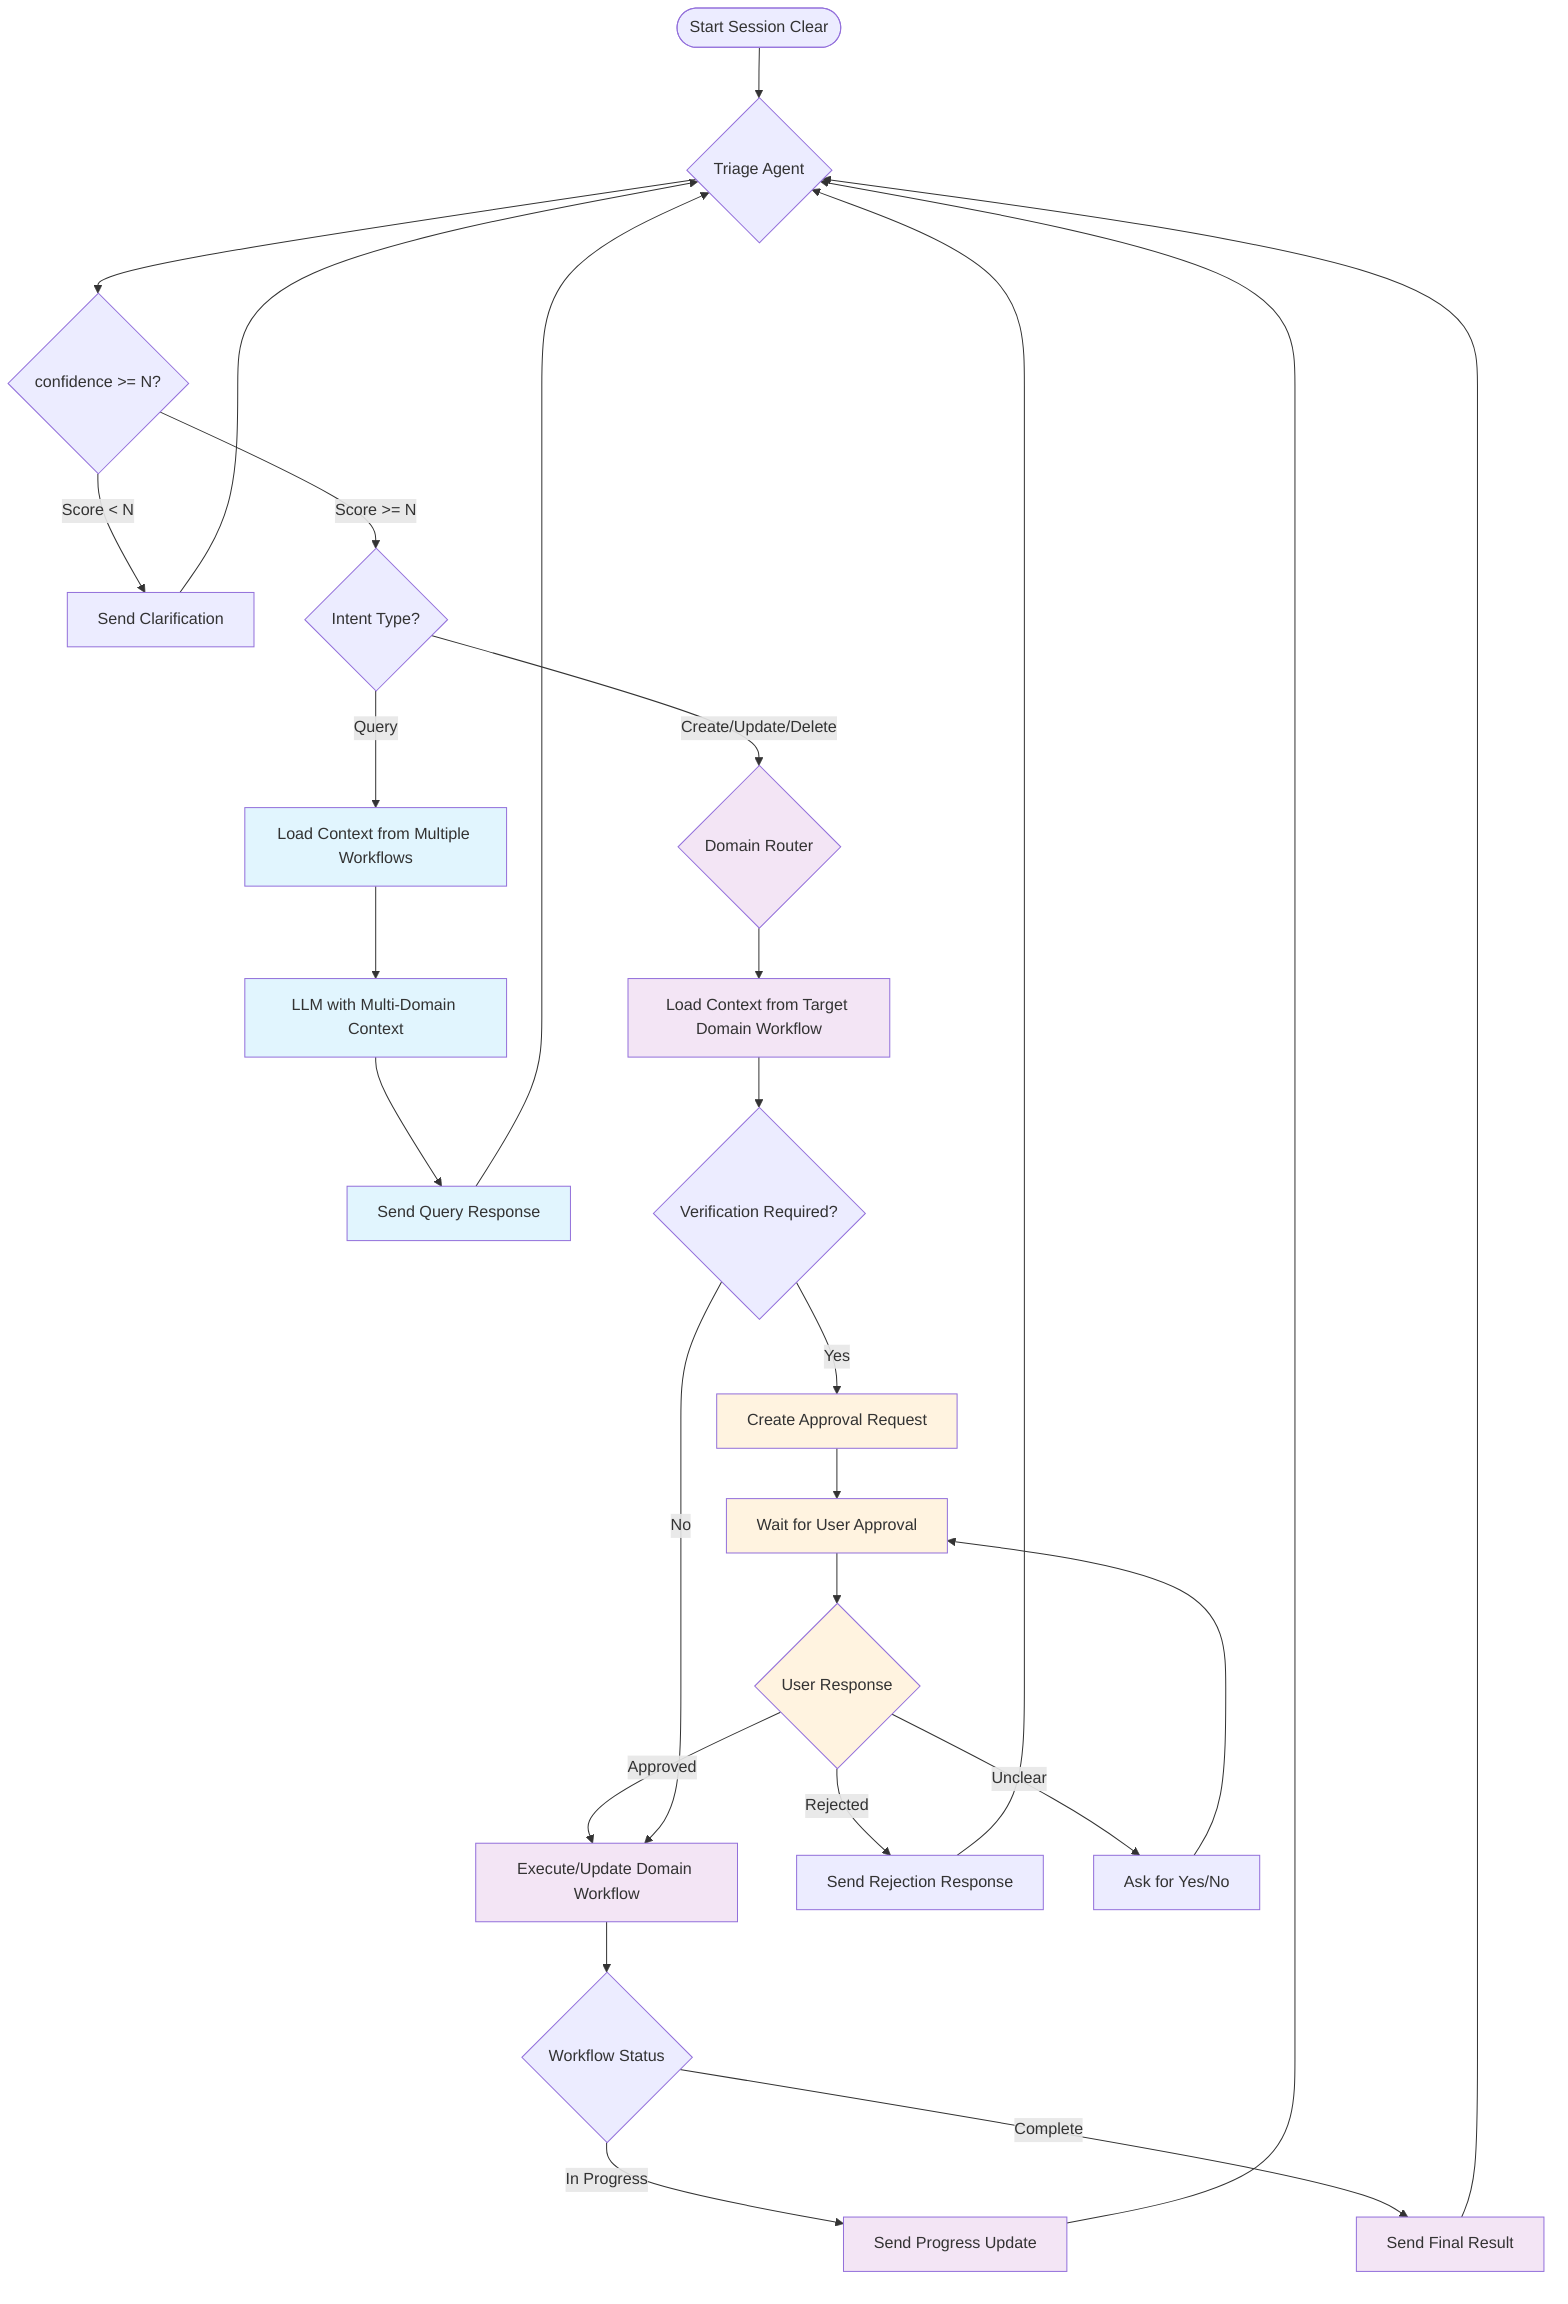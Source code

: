 flowchart TD  
      Start([Start Session Clear]) --> TriageAgent{Triage Agent}

      TriageAgent --> ConfidenceCheck{confidence >= N?}

      %% Low confidence path
      ConfidenceCheck -->|Score < N| SendClarification[Send Clarification]
      SendClarification --> TriageAgent

      %% High confidence path - split by intent type
      ConfidenceCheck -->|Score >= N| IntentTypeRouter{Intent Type?}

      %% Query path - multi-domain context
      IntentTypeRouter -->|Query| LoadMultiDomainContext[Load Context from Multiple Workflows]
      LoadMultiDomainContext --> QueryLLM[LLM with Multi-Domain Context]
      QueryLLM --> SendQueryResponse[Send Query Response]
      SendQueryResponse --> TriageAgent

      %% Action path - single domain routing
      IntentTypeRouter -->|Create/Update/Delete| DomainRouter{Domain Router}
      DomainRouter --> LoadDomainContext[Load Context from Target Domain Workflow]
      LoadDomainContext --> ActionVerification{Verification Required?}

      %% Verification flow
      ActionVerification -->|Yes| CreateApprovalRequest[Create Approval Request]
      CreateApprovalRequest --> WaitForApproval[Wait for User Approval]
      WaitForApproval --> ApprovalResponse{User Response}
      ApprovalResponse -->|Approved| ExecuteWorkflow[Execute/Update Domain Workflow]
      ApprovalResponse -->|Rejected| SendRejectionResponse[Send Rejection Response]
      ApprovalResponse -->|Unclear| AskClarification[Ask for Yes/No]

      %% Direct execution without approval
      ActionVerification -->|No| ExecuteWorkflow

      %% Workflow execution results
      ExecuteWorkflow --> WorkflowComplete{Workflow Status}
      WorkflowComplete -->|In Progress| SendProgressUpdate[Send Progress Update]
      WorkflowComplete -->|Complete| SendFinalResult[Send Final Result]

      %% All responses return to triage agent for next user input
      SendProgressUpdate --> TriageAgent
      SendFinalResult --> TriageAgent
      SendRejectionResponse --> TriageAgent
      AskClarification --> WaitForApproval

      %% Styling
      classDef queryPath fill:#e1f5fe
      classDef actionPath fill:#f3e5f5
      classDef approvalPath fill:#fff3e0

      class LoadMultiDomainContext,QueryLLM,SendQueryResponse queryPath
      class DomainRouter,LoadDomainContext,ExecuteWorkflow,SendProgressUpdate,SendFinalResult actionPath
      class CreateApprovalRequest,WaitForApproval,ApprovalResponse approvalPath
